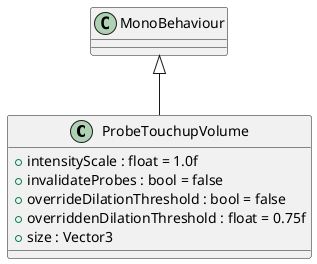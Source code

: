 @startuml
class ProbeTouchupVolume {
    + intensityScale : float = 1.0f
    + invalidateProbes : bool = false
    + overrideDilationThreshold : bool = false
    + overriddenDilationThreshold : float = 0.75f
    + size : Vector3
}
MonoBehaviour <|-- ProbeTouchupVolume
@enduml
